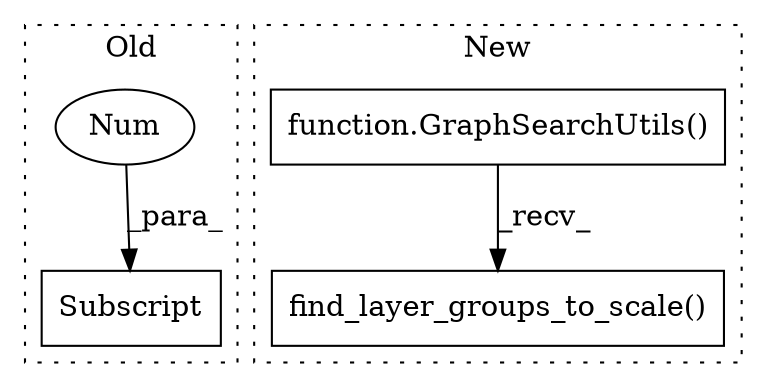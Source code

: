 digraph G {
subgraph cluster0 {
1 [label="Subscript" a="63" s="6739,0" l="10,0" shape="box"];
3 [label="Num" a="76" s="6746" l="2" shape="ellipse"];
label = "Old";
style="dotted";
}
subgraph cluster1 {
2 [label="function.GraphSearchUtils()" a="75" s="6464,6501" l="17,1" shape="box"];
4 [label="find_layer_groups_to_scale()" a="75" s="6526" l="47" shape="box"];
label = "New";
style="dotted";
}
2 -> 4 [label="_recv_"];
3 -> 1 [label="_para_"];
}